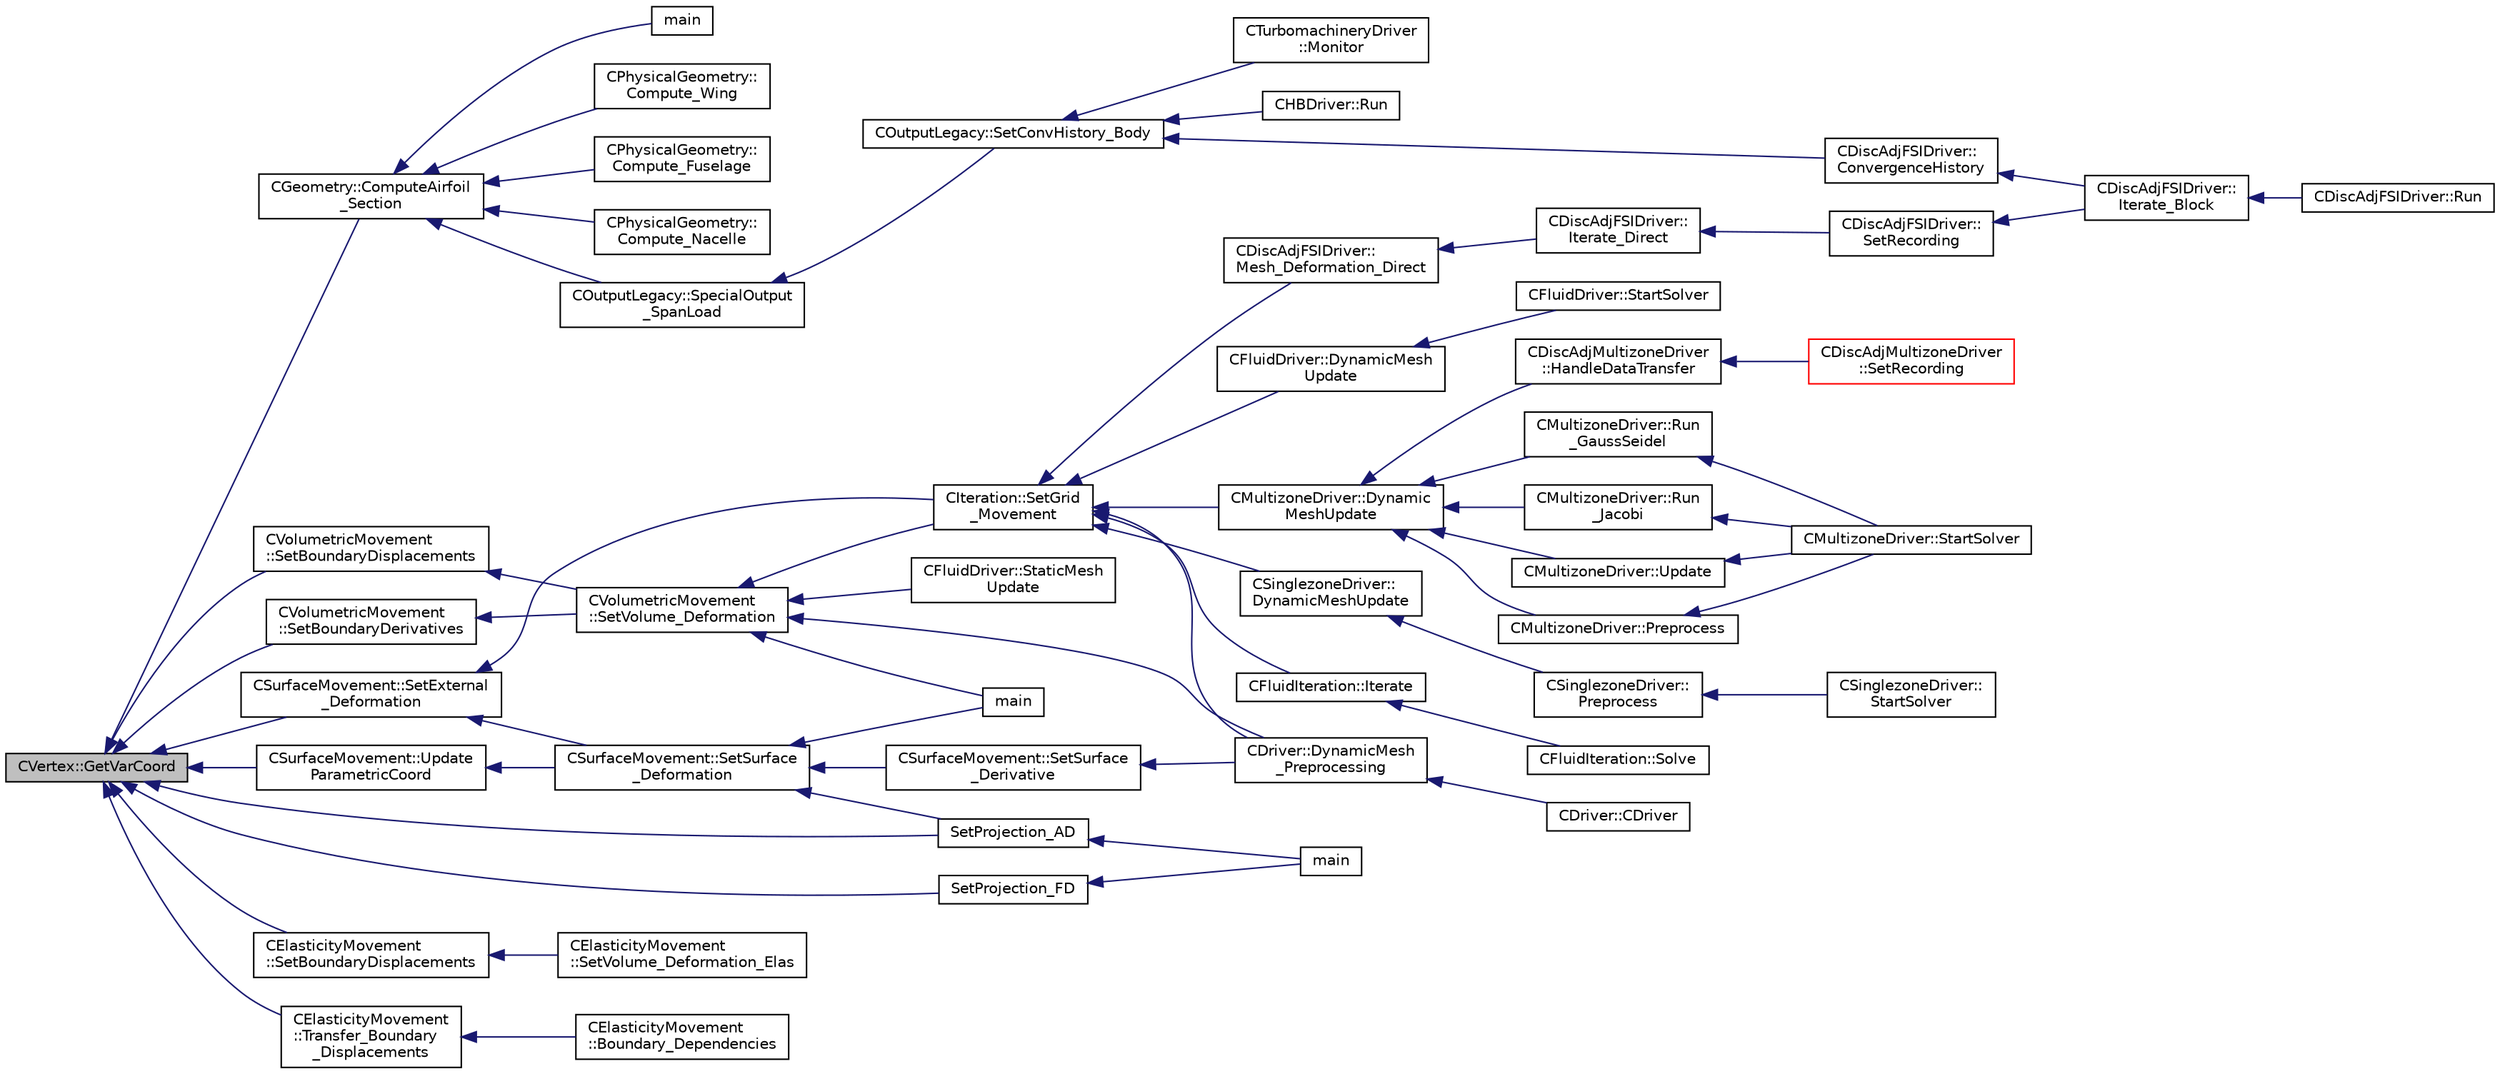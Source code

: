 digraph "CVertex::GetVarCoord"
{
  edge [fontname="Helvetica",fontsize="10",labelfontname="Helvetica",labelfontsize="10"];
  node [fontname="Helvetica",fontsize="10",shape=record];
  rankdir="LR";
  Node853 [label="CVertex::GetVarCoord",height=0.2,width=0.4,color="black", fillcolor="grey75", style="filled", fontcolor="black"];
  Node853 -> Node854 [dir="back",color="midnightblue",fontsize="10",style="solid",fontname="Helvetica"];
  Node854 [label="CGeometry::ComputeAirfoil\l_Section",height=0.2,width=0.4,color="black", fillcolor="white", style="filled",URL="$class_c_geometry.html#a136d597cdcaa37dab258f69727a70a53",tooltip="A virtual member. "];
  Node854 -> Node855 [dir="back",color="midnightblue",fontsize="10",style="solid",fontname="Helvetica"];
  Node855 [label="CPhysicalGeometry::\lCompute_Wing",height=0.2,width=0.4,color="black", fillcolor="white", style="filled",URL="$class_c_physical_geometry.html#abcb03483d77538306c034d15d9fd88ff",tooltip="Evaluate geometrical parameters of a wing. "];
  Node854 -> Node856 [dir="back",color="midnightblue",fontsize="10",style="solid",fontname="Helvetica"];
  Node856 [label="CPhysicalGeometry::\lCompute_Fuselage",height=0.2,width=0.4,color="black", fillcolor="white", style="filled",URL="$class_c_physical_geometry.html#a60e9112fc5d6140fab333099c45142a7",tooltip="Evaluate geometrical parameters of a wing. "];
  Node854 -> Node857 [dir="back",color="midnightblue",fontsize="10",style="solid",fontname="Helvetica"];
  Node857 [label="CPhysicalGeometry::\lCompute_Nacelle",height=0.2,width=0.4,color="black", fillcolor="white", style="filled",URL="$class_c_physical_geometry.html#a3278f583aabf891e890dcf4af389dc58",tooltip="Evaluate geometrical parameters of a wing. "];
  Node854 -> Node858 [dir="back",color="midnightblue",fontsize="10",style="solid",fontname="Helvetica"];
  Node858 [label="COutputLegacy::SpecialOutput\l_SpanLoad",height=0.2,width=0.4,color="black", fillcolor="white", style="filled",URL="$class_c_output_legacy.html#a8772390855e98cb1b90e6b835d2532de",tooltip="Writes forces at different sections. "];
  Node858 -> Node859 [dir="back",color="midnightblue",fontsize="10",style="solid",fontname="Helvetica"];
  Node859 [label="COutputLegacy::SetConvHistory_Body",height=0.2,width=0.4,color="black", fillcolor="white", style="filled",URL="$class_c_output_legacy.html#a217cc0d778a3828499189a9debee47c6",tooltip="Write the history file and the convergence on the screen for serial computations. ..."];
  Node859 -> Node860 [dir="back",color="midnightblue",fontsize="10",style="solid",fontname="Helvetica"];
  Node860 [label="CTurbomachineryDriver\l::Monitor",height=0.2,width=0.4,color="black", fillcolor="white", style="filled",URL="$class_c_turbomachinery_driver.html#a41d7b50bbacef68eb5436293ebb2da4f",tooltip="Monitor the computation. "];
  Node859 -> Node861 [dir="back",color="midnightblue",fontsize="10",style="solid",fontname="Helvetica"];
  Node861 [label="CHBDriver::Run",height=0.2,width=0.4,color="black", fillcolor="white", style="filled",URL="$class_c_h_b_driver.html#a98c0448a8e0404845ee54e25b62eaea9",tooltip="Run a single iteration of a Harmonic Balance problem. "];
  Node859 -> Node862 [dir="back",color="midnightblue",fontsize="10",style="solid",fontname="Helvetica"];
  Node862 [label="CDiscAdjFSIDriver::\lConvergenceHistory",height=0.2,width=0.4,color="black", fillcolor="white", style="filled",URL="$class_c_disc_adj_f_s_i_driver.html#a139dfa2442613879f2b15f28a09c2bd5",tooltip="Output the convergence history. "];
  Node862 -> Node863 [dir="back",color="midnightblue",fontsize="10",style="solid",fontname="Helvetica"];
  Node863 [label="CDiscAdjFSIDriver::\lIterate_Block",height=0.2,width=0.4,color="black", fillcolor="white", style="filled",URL="$class_c_disc_adj_f_s_i_driver.html#a84949f139fa795b7d34d6ff77e82eb5c",tooltip="Iterate a certain block for adjoint FSI - may be the whole set of variables or independent and subite..."];
  Node863 -> Node864 [dir="back",color="midnightblue",fontsize="10",style="solid",fontname="Helvetica"];
  Node864 [label="CDiscAdjFSIDriver::Run",height=0.2,width=0.4,color="black", fillcolor="white", style="filled",URL="$class_c_disc_adj_f_s_i_driver.html#a2e965d6e9c4dcfc296077cae225cab21",tooltip="Run a Discrete Adjoint iteration for the FSI problem. "];
  Node854 -> Node865 [dir="back",color="midnightblue",fontsize="10",style="solid",fontname="Helvetica"];
  Node865 [label="main",height=0.2,width=0.4,color="black", fillcolor="white", style="filled",URL="$_s_u2___g_e_o_8cpp.html#a0ddf1224851353fc92bfbff6f499fa97"];
  Node853 -> Node866 [dir="back",color="midnightblue",fontsize="10",style="solid",fontname="Helvetica"];
  Node866 [label="CVolumetricMovement\l::SetBoundaryDisplacements",height=0.2,width=0.4,color="black", fillcolor="white", style="filled",URL="$class_c_volumetric_movement.html#a3555067b3e76a3d6fed5d78a21a776ea",tooltip="Check the boundary vertex that are going to be moved. "];
  Node866 -> Node867 [dir="back",color="midnightblue",fontsize="10",style="solid",fontname="Helvetica"];
  Node867 [label="CVolumetricMovement\l::SetVolume_Deformation",height=0.2,width=0.4,color="black", fillcolor="white", style="filled",URL="$class_c_volumetric_movement.html#a9120967db0448fb16cb3ddf14ce6b533",tooltip="Grid deformation using the spring analogy method. "];
  Node867 -> Node868 [dir="back",color="midnightblue",fontsize="10",style="solid",fontname="Helvetica"];
  Node868 [label="CDriver::DynamicMesh\l_Preprocessing",height=0.2,width=0.4,color="black", fillcolor="white", style="filled",URL="$class_c_driver.html#af585d91d9c08dbddcc2b3e67dd5f5af9",tooltip="GridMovement_Preprocessing. "];
  Node868 -> Node869 [dir="back",color="midnightblue",fontsize="10",style="solid",fontname="Helvetica"];
  Node869 [label="CDriver::CDriver",height=0.2,width=0.4,color="black", fillcolor="white", style="filled",URL="$class_c_driver.html#a3fca4a013a6efa9bbb38fe78a86b5f3d",tooltip="Constructor of the class. "];
  Node867 -> Node870 [dir="back",color="midnightblue",fontsize="10",style="solid",fontname="Helvetica"];
  Node870 [label="CIteration::SetGrid\l_Movement",height=0.2,width=0.4,color="black", fillcolor="white", style="filled",URL="$class_c_iteration.html#a7b36785762f6b0c214569b185b858b6c",tooltip="Updates the positions and grid velocities for dynamic meshes between physical time steps..."];
  Node870 -> Node868 [dir="back",color="midnightblue",fontsize="10",style="solid",fontname="Helvetica"];
  Node870 -> Node871 [dir="back",color="midnightblue",fontsize="10",style="solid",fontname="Helvetica"];
  Node871 [label="CFluidDriver::DynamicMesh\lUpdate",height=0.2,width=0.4,color="black", fillcolor="white", style="filled",URL="$class_c_fluid_driver.html#a4eee67049f34a1875a42afa470e9f828",tooltip="Perform a dynamic mesh deformation, included grid velocity computation and the update of the multigri..."];
  Node871 -> Node872 [dir="back",color="midnightblue",fontsize="10",style="solid",fontname="Helvetica"];
  Node872 [label="CFluidDriver::StartSolver",height=0.2,width=0.4,color="black", fillcolor="white", style="filled",URL="$class_c_fluid_driver.html#a1c122d5a4b5f562f69a84aef2b8bd6d5",tooltip="Launch the computation for all zones and all physics. "];
  Node870 -> Node873 [dir="back",color="midnightblue",fontsize="10",style="solid",fontname="Helvetica"];
  Node873 [label="CDiscAdjFSIDriver::\lMesh_Deformation_Direct",height=0.2,width=0.4,color="black", fillcolor="white", style="filled",URL="$class_c_disc_adj_f_s_i_driver.html#ad683500d6b3773af342165b1b18f5c59",tooltip="Run a direct mesh deformation. "];
  Node873 -> Node874 [dir="back",color="midnightblue",fontsize="10",style="solid",fontname="Helvetica"];
  Node874 [label="CDiscAdjFSIDriver::\lIterate_Direct",height=0.2,width=0.4,color="black", fillcolor="white", style="filled",URL="$class_c_disc_adj_f_s_i_driver.html#acd9e7f14d860522e48ba2b6db34efd49",tooltip="Iterate the direct solver for recording. "];
  Node874 -> Node875 [dir="back",color="midnightblue",fontsize="10",style="solid",fontname="Helvetica"];
  Node875 [label="CDiscAdjFSIDriver::\lSetRecording",height=0.2,width=0.4,color="black", fillcolor="white", style="filled",URL="$class_c_disc_adj_f_s_i_driver.html#ab07394a77802e469a321ccd1b10cb988",tooltip="Set the recording for a Discrete Adjoint iteration for the FSI problem. "];
  Node875 -> Node863 [dir="back",color="midnightblue",fontsize="10",style="solid",fontname="Helvetica"];
  Node870 -> Node876 [dir="back",color="midnightblue",fontsize="10",style="solid",fontname="Helvetica"];
  Node876 [label="CMultizoneDriver::Dynamic\lMeshUpdate",height=0.2,width=0.4,color="black", fillcolor="white", style="filled",URL="$class_c_multizone_driver.html#ad28a95a48e9750237a5e2b1bf2c4aac9",tooltip="Perform a dynamic mesh deformation, included grid velocity computation and the update of the multigri..."];
  Node876 -> Node877 [dir="back",color="midnightblue",fontsize="10",style="solid",fontname="Helvetica"];
  Node877 [label="CDiscAdjMultizoneDriver\l::HandleDataTransfer",height=0.2,width=0.4,color="black", fillcolor="white", style="filled",URL="$class_c_disc_adj_multizone_driver.html#ab33de05a7a1f77dcf60014a4a35dd4f1",tooltip="Transfer data between zones and update grids when required. "];
  Node877 -> Node878 [dir="back",color="midnightblue",fontsize="10",style="solid",fontname="Helvetica"];
  Node878 [label="CDiscAdjMultizoneDriver\l::SetRecording",height=0.2,width=0.4,color="red", fillcolor="white", style="filled",URL="$class_c_disc_adj_multizone_driver.html#a441f8669a04147aacab7df463e1dd021",tooltip="Record one iteration of the primal problem within each zone. "];
  Node876 -> Node882 [dir="back",color="midnightblue",fontsize="10",style="solid",fontname="Helvetica"];
  Node882 [label="CMultizoneDriver::Preprocess",height=0.2,width=0.4,color="black", fillcolor="white", style="filled",URL="$class_c_multizone_driver.html#a29c97f0dff69501feb7d5f8fe2670088",tooltip="Preprocess the multizone iteration. "];
  Node882 -> Node883 [dir="back",color="midnightblue",fontsize="10",style="solid",fontname="Helvetica"];
  Node883 [label="CMultizoneDriver::StartSolver",height=0.2,width=0.4,color="black", fillcolor="white", style="filled",URL="$class_c_multizone_driver.html#a03cfc000c383ef0d86d34e1c6aef5ff3",tooltip="[Overload] Launch the computation for multizone problems. "];
  Node876 -> Node884 [dir="back",color="midnightblue",fontsize="10",style="solid",fontname="Helvetica"];
  Node884 [label="CMultizoneDriver::Run\l_GaussSeidel",height=0.2,width=0.4,color="black", fillcolor="white", style="filled",URL="$class_c_multizone_driver.html#a8036223cdbe0c0d4552f17f6bad9189b",tooltip="Run a Block Gauss-Seidel iteration in all physical zones. "];
  Node884 -> Node883 [dir="back",color="midnightblue",fontsize="10",style="solid",fontname="Helvetica"];
  Node876 -> Node885 [dir="back",color="midnightblue",fontsize="10",style="solid",fontname="Helvetica"];
  Node885 [label="CMultizoneDriver::Run\l_Jacobi",height=0.2,width=0.4,color="black", fillcolor="white", style="filled",URL="$class_c_multizone_driver.html#a1bf2824daac5a10e8fb7387676eee338",tooltip="Run a Block-Jacobi iteration in all physical zones. "];
  Node885 -> Node883 [dir="back",color="midnightblue",fontsize="10",style="solid",fontname="Helvetica"];
  Node876 -> Node886 [dir="back",color="midnightblue",fontsize="10",style="solid",fontname="Helvetica"];
  Node886 [label="CMultizoneDriver::Update",height=0.2,width=0.4,color="black", fillcolor="white", style="filled",URL="$class_c_multizone_driver.html#ac5d960382730c14b035965906cf02cb6",tooltip="Update the dual-time solution within multiple zones. "];
  Node886 -> Node883 [dir="back",color="midnightblue",fontsize="10",style="solid",fontname="Helvetica"];
  Node870 -> Node887 [dir="back",color="midnightblue",fontsize="10",style="solid",fontname="Helvetica"];
  Node887 [label="CSinglezoneDriver::\lDynamicMeshUpdate",height=0.2,width=0.4,color="black", fillcolor="white", style="filled",URL="$class_c_singlezone_driver.html#a8cf4c7786b495d459818b656a7f6a357",tooltip="Perform a dynamic mesh deformation, included grid velocity computation and the update of the multigri..."];
  Node887 -> Node888 [dir="back",color="midnightblue",fontsize="10",style="solid",fontname="Helvetica"];
  Node888 [label="CSinglezoneDriver::\lPreprocess",height=0.2,width=0.4,color="black", fillcolor="white", style="filled",URL="$class_c_singlezone_driver.html#adc6587c2d0cd656a4fbdebaf611fbbc8",tooltip="Preprocess the single-zone iteration. "];
  Node888 -> Node889 [dir="back",color="midnightblue",fontsize="10",style="solid",fontname="Helvetica"];
  Node889 [label="CSinglezoneDriver::\lStartSolver",height=0.2,width=0.4,color="black", fillcolor="white", style="filled",URL="$class_c_singlezone_driver.html#a6eb4215f7ee740a6d5edb798110ce44a",tooltip="[Overload] Launch the computation for single-zone problems. "];
  Node870 -> Node890 [dir="back",color="midnightblue",fontsize="10",style="solid",fontname="Helvetica"];
  Node890 [label="CFluidIteration::Iterate",height=0.2,width=0.4,color="black", fillcolor="white", style="filled",URL="$class_c_fluid_iteration.html#ab1379b4cba3d8c893395123fb6030986",tooltip="Perform a single iteration of the fluid system. "];
  Node890 -> Node891 [dir="back",color="midnightblue",fontsize="10",style="solid",fontname="Helvetica"];
  Node891 [label="CFluidIteration::Solve",height=0.2,width=0.4,color="black", fillcolor="white", style="filled",URL="$class_c_fluid_iteration.html#ae22cd342c9c9d2ea5ac3f5103394ff80",tooltip="Iterate the fluid system for a number of Inner_Iter iterations. "];
  Node867 -> Node892 [dir="back",color="midnightblue",fontsize="10",style="solid",fontname="Helvetica"];
  Node892 [label="CFluidDriver::StaticMesh\lUpdate",height=0.2,width=0.4,color="black", fillcolor="white", style="filled",URL="$class_c_fluid_driver.html#a6771333285f189b2f979478dee64d897",tooltip="Perform a static mesh deformation, without considering grid velocity (multiple zone). "];
  Node867 -> Node893 [dir="back",color="midnightblue",fontsize="10",style="solid",fontname="Helvetica"];
  Node893 [label="main",height=0.2,width=0.4,color="black", fillcolor="white", style="filled",URL="$_s_u2___d_e_f_8cpp.html#a0ddf1224851353fc92bfbff6f499fa97"];
  Node853 -> Node894 [dir="back",color="midnightblue",fontsize="10",style="solid",fontname="Helvetica"];
  Node894 [label="CVolumetricMovement\l::SetBoundaryDerivatives",height=0.2,width=0.4,color="black", fillcolor="white", style="filled",URL="$class_c_volumetric_movement.html#af980705cb8f02b39ded42f8fa5bd1c2a",tooltip="Set the derivatives of the boundary nodes. "];
  Node894 -> Node867 [dir="back",color="midnightblue",fontsize="10",style="solid",fontname="Helvetica"];
  Node853 -> Node895 [dir="back",color="midnightblue",fontsize="10",style="solid",fontname="Helvetica"];
  Node895 [label="CSurfaceMovement::Update\lParametricCoord",height=0.2,width=0.4,color="black", fillcolor="white", style="filled",URL="$class_c_surface_movement.html#a955774953bd11927bcfcaec014125126",tooltip="Update the parametric coordinates of a grid point using a point inversion strategy in the free form F..."];
  Node895 -> Node896 [dir="back",color="midnightblue",fontsize="10",style="solid",fontname="Helvetica"];
  Node896 [label="CSurfaceMovement::SetSurface\l_Deformation",height=0.2,width=0.4,color="black", fillcolor="white", style="filled",URL="$class_c_surface_movement.html#a23bec9fbe1bcd7f6117100de93381ac3",tooltip="Set the surface/boundary deformation. "];
  Node896 -> Node897 [dir="back",color="midnightblue",fontsize="10",style="solid",fontname="Helvetica"];
  Node897 [label="CSurfaceMovement::SetSurface\l_Derivative",height=0.2,width=0.4,color="black", fillcolor="white", style="filled",URL="$class_c_surface_movement.html#af6aac73d04565bf6e9b81305b66e97e7",tooltip="Set derivatives of the surface/boundary deformation. "];
  Node897 -> Node868 [dir="back",color="midnightblue",fontsize="10",style="solid",fontname="Helvetica"];
  Node896 -> Node893 [dir="back",color="midnightblue",fontsize="10",style="solid",fontname="Helvetica"];
  Node896 -> Node898 [dir="back",color="midnightblue",fontsize="10",style="solid",fontname="Helvetica"];
  Node898 [label="SetProjection_AD",height=0.2,width=0.4,color="black", fillcolor="white", style="filled",URL="$_s_u2___d_o_t_8cpp.html#a3fceed882e8eb3d6796c8e8396af7d87",tooltip="Projection of the surface sensitivity using algorithmic differentiation (AD). "];
  Node898 -> Node899 [dir="back",color="midnightblue",fontsize="10",style="solid",fontname="Helvetica"];
  Node899 [label="main",height=0.2,width=0.4,color="black", fillcolor="white", style="filled",URL="$_s_u2___d_o_t_8cpp.html#a0ddf1224851353fc92bfbff6f499fa97"];
  Node853 -> Node900 [dir="back",color="midnightblue",fontsize="10",style="solid",fontname="Helvetica"];
  Node900 [label="CSurfaceMovement::SetExternal\l_Deformation",height=0.2,width=0.4,color="black", fillcolor="white", style="filled",URL="$class_c_surface_movement.html#a575ff545fe6de6e84fb8fed8e1615edb",tooltip="Set any surface deformationsbased on an input file. "];
  Node900 -> Node896 [dir="back",color="midnightblue",fontsize="10",style="solid",fontname="Helvetica"];
  Node900 -> Node870 [dir="back",color="midnightblue",fontsize="10",style="solid",fontname="Helvetica"];
  Node853 -> Node901 [dir="back",color="midnightblue",fontsize="10",style="solid",fontname="Helvetica"];
  Node901 [label="CElasticityMovement\l::SetBoundaryDisplacements",height=0.2,width=0.4,color="black", fillcolor="white", style="filled",URL="$class_c_elasticity_movement.html#a3029292283da23e9af447e4dfc8c8717",tooltip="Check the boundary vertex that are going to be moved. "];
  Node901 -> Node902 [dir="back",color="midnightblue",fontsize="10",style="solid",fontname="Helvetica"];
  Node902 [label="CElasticityMovement\l::SetVolume_Deformation_Elas",height=0.2,width=0.4,color="black", fillcolor="white", style="filled",URL="$class_c_elasticity_movement.html#a214b75ab52f6238cf321ec5834289b8e",tooltip="Grid deformation using the linear elasticity equations. "];
  Node853 -> Node903 [dir="back",color="midnightblue",fontsize="10",style="solid",fontname="Helvetica"];
  Node903 [label="CElasticityMovement\l::Transfer_Boundary\l_Displacements",height=0.2,width=0.4,color="black", fillcolor="white", style="filled",URL="$class_c_elasticity_movement.html#ac2159119d1e3e9401bdf0a576a83796e",tooltip="Set the boundary displacements in the mesh side of the problem. "];
  Node903 -> Node904 [dir="back",color="midnightblue",fontsize="10",style="solid",fontname="Helvetica"];
  Node904 [label="CElasticityMovement\l::Boundary_Dependencies",height=0.2,width=0.4,color="black", fillcolor="white", style="filled",URL="$class_c_elasticity_movement.html#a5e3d4d9850a2765b90d82a08610a8b2b",tooltip="Set the boundary displacements in the mesh side of the problem. "];
  Node853 -> Node905 [dir="back",color="midnightblue",fontsize="10",style="solid",fontname="Helvetica"];
  Node905 [label="SetProjection_FD",height=0.2,width=0.4,color="black", fillcolor="white", style="filled",URL="$_s_u2___d_o_t_8cpp.html#a5c5163a755085e03f1dfa23aeb7e21f2",tooltip="Projection of the surface sensitivity using finite differences (FD). "];
  Node905 -> Node899 [dir="back",color="midnightblue",fontsize="10",style="solid",fontname="Helvetica"];
  Node853 -> Node898 [dir="back",color="midnightblue",fontsize="10",style="solid",fontname="Helvetica"];
}
